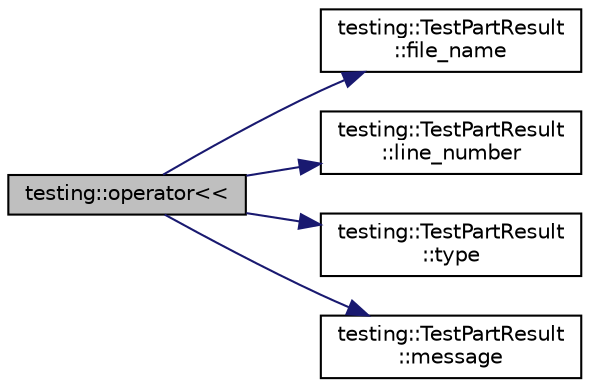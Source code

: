 digraph "testing::operator&lt;&lt;"
{
  edge [fontname="Helvetica",fontsize="10",labelfontname="Helvetica",labelfontsize="10"];
  node [fontname="Helvetica",fontsize="10",shape=record];
  rankdir="LR";
  Node1237 [label="testing::operator\<\<",height=0.2,width=0.4,color="black", fillcolor="grey75", style="filled", fontcolor="black"];
  Node1237 -> Node1238 [color="midnightblue",fontsize="10",style="solid",fontname="Helvetica"];
  Node1238 [label="testing::TestPartResult\l::file_name",height=0.2,width=0.4,color="black", fillcolor="white", style="filled",URL="$d0/d4b/classtesting_1_1_test_part_result.html#a0be40512f50a0086c4d3dc43938978aa"];
  Node1237 -> Node1239 [color="midnightblue",fontsize="10",style="solid",fontname="Helvetica"];
  Node1239 [label="testing::TestPartResult\l::line_number",height=0.2,width=0.4,color="black", fillcolor="white", style="filled",URL="$d0/d4b/classtesting_1_1_test_part_result.html#ad4c5da5f13245ac18cf256d0d9f3eda9"];
  Node1237 -> Node1240 [color="midnightblue",fontsize="10",style="solid",fontname="Helvetica"];
  Node1240 [label="testing::TestPartResult\l::type",height=0.2,width=0.4,color="black", fillcolor="white", style="filled",URL="$d0/d4b/classtesting_1_1_test_part_result.html#aab92b225e8a472e78bd3889ca6df0d2a"];
  Node1237 -> Node1241 [color="midnightblue",fontsize="10",style="solid",fontname="Helvetica"];
  Node1241 [label="testing::TestPartResult\l::message",height=0.2,width=0.4,color="black", fillcolor="white", style="filled",URL="$d0/d4b/classtesting_1_1_test_part_result.html#a5019dc9d753aba5949777270de255d49"];
}
